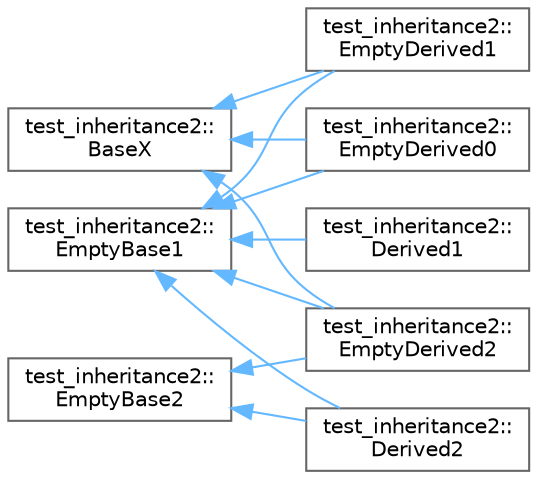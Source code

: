 digraph "类继承关系图"
{
 // LATEX_PDF_SIZE
  bgcolor="transparent";
  edge [fontname=Helvetica,fontsize=10,labelfontname=Helvetica,labelfontsize=10];
  node [fontname=Helvetica,fontsize=10,shape=box,height=0.2,width=0.4];
  rankdir="LR";
  Node0 [id="Node000000",label="test_inheritance2::\lBaseX",height=0.2,width=0.4,color="grey40", fillcolor="white", style="filled",URL="$structtest__inheritance2_1_1_base_x.html",tooltip=" "];
  Node0 -> Node1 [id="edge7136_Node000000_Node000001",dir="back",color="steelblue1",style="solid",tooltip=" "];
  Node1 [id="Node000001",label="test_inheritance2::\lEmptyDerived0",height=0.2,width=0.4,color="grey40", fillcolor="white", style="filled",URL="$structtest__inheritance2_1_1_empty_derived0.html",tooltip=" "];
  Node0 -> Node7 [id="edge7137_Node000000_Node000007",dir="back",color="steelblue1",style="solid",tooltip=" "];
  Node7 [id="Node000007",label="test_inheritance2::\lEmptyDerived1",height=0.2,width=0.4,color="grey40", fillcolor="white", style="filled",URL="$structtest__inheritance2_1_1_empty_derived1.html",tooltip=" "];
  Node0 -> Node6 [id="edge7138_Node000000_Node000006",dir="back",color="steelblue1",style="solid",tooltip=" "];
  Node6 [id="Node000006",label="test_inheritance2::\lEmptyDerived2",height=0.2,width=0.4,color="grey40", fillcolor="white", style="filled",URL="$structtest__inheritance2_1_1_empty_derived2.html",tooltip=" "];
  Node2 [id="Node000002",label="test_inheritance2::\lEmptyBase1",height=0.2,width=0.4,color="grey40", fillcolor="white", style="filled",URL="$structtest__inheritance2_1_1_empty_base1.html",tooltip=" "];
  Node2 -> Node3 [id="edge7139_Node000002_Node000003",dir="back",color="steelblue1",style="solid",tooltip=" "];
  Node3 [id="Node000003",label="test_inheritance2::\lDerived1",height=0.2,width=0.4,color="grey40", fillcolor="white", style="filled",URL="$structtest__inheritance2_1_1_derived1.html",tooltip=" "];
  Node2 -> Node4 [id="edge7140_Node000002_Node000004",dir="back",color="steelblue1",style="solid",tooltip=" "];
  Node4 [id="Node000004",label="test_inheritance2::\lDerived2",height=0.2,width=0.4,color="grey40", fillcolor="white", style="filled",URL="$structtest__inheritance2_1_1_derived2.html",tooltip=" "];
  Node2 -> Node1 [id="edge7141_Node000002_Node000001",dir="back",color="steelblue1",style="solid",tooltip=" "];
  Node2 -> Node7 [id="edge7142_Node000002_Node000007",dir="back",color="steelblue1",style="solid",tooltip=" "];
  Node2 -> Node6 [id="edge7143_Node000002_Node000006",dir="back",color="steelblue1",style="solid",tooltip=" "];
  Node5 [id="Node000005",label="test_inheritance2::\lEmptyBase2",height=0.2,width=0.4,color="grey40", fillcolor="white", style="filled",URL="$structtest__inheritance2_1_1_empty_base2.html",tooltip=" "];
  Node5 -> Node4 [id="edge7144_Node000005_Node000004",dir="back",color="steelblue1",style="solid",tooltip=" "];
  Node5 -> Node6 [id="edge7145_Node000005_Node000006",dir="back",color="steelblue1",style="solid",tooltip=" "];
}
